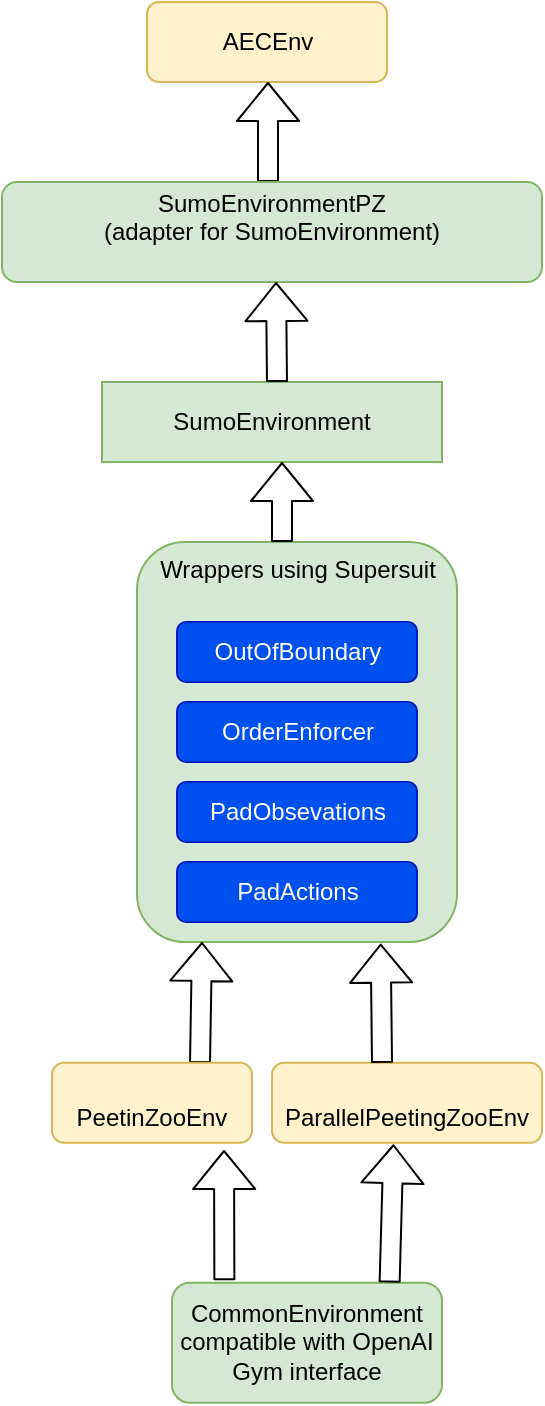 <mxfile version="15.2.7" type="device"><diagram id="AD-4v586XEcLZh2VNcSQ" name="Page-1"><mxGraphModel dx="907" dy="846" grid="1" gridSize="10" guides="1" tooltips="1" connect="1" arrows="1" fold="1" page="1" pageScale="1" pageWidth="850" pageHeight="1100" math="0" shadow="0"><root><mxCell id="0"/><mxCell id="1" parent="0"/><mxCell id="6ixv7txkF32PsoEYiCGz-1" value="AECEnv" style="rounded=1;whiteSpace=wrap;html=1;fillColor=#fff2cc;strokeColor=#d6b656;" parent="1" vertex="1"><mxGeometry x="302.5" y="120" width="120" height="40" as="geometry"/></mxCell><mxCell id="6ixv7txkF32PsoEYiCGz-3" value="" style="shape=flexArrow;endArrow=classic;html=1;" parent="1" edge="1"><mxGeometry width="50" height="50" relative="1" as="geometry"><mxPoint x="363" y="210" as="sourcePoint"/><mxPoint x="363" y="160" as="targetPoint"/></mxGeometry></mxCell><mxCell id="6ixv7txkF32PsoEYiCGz-4" value="SumoEnvironmentPZ&lt;br&gt;(adapter for SumoEnvironment)&lt;br&gt;&lt;br&gt;" style="rounded=1;whiteSpace=wrap;html=1;fillColor=#d5e8d4;strokeColor=#82b366;" parent="1" vertex="1"><mxGeometry x="230" y="210" width="270" height="50" as="geometry"/></mxCell><mxCell id="6ixv7txkF32PsoEYiCGz-5" value="&lt;span&gt;SumoEnvironment&lt;/span&gt;" style="rounded=0;whiteSpace=wrap;html=1;fillColor=#d5e8d4;strokeColor=#82b366;" parent="1" vertex="1"><mxGeometry x="280" y="310" width="170" height="40" as="geometry"/></mxCell><mxCell id="6ixv7txkF32PsoEYiCGz-6" value="Wrappers using Supersuit&lt;br&gt;&lt;br&gt;&lt;br&gt;&lt;br&gt;&lt;br&gt;&lt;br&gt;" style="rounded=1;whiteSpace=wrap;html=1;verticalAlign=top;fillColor=#d5e8d4;strokeColor=#82b366;" parent="1" vertex="1"><mxGeometry x="297.5" y="390" width="160" height="200" as="geometry"/></mxCell><mxCell id="6ixv7txkF32PsoEYiCGz-7" value="" style="shape=flexArrow;endArrow=classic;html=1;" parent="1" edge="1"><mxGeometry width="50" height="50" relative="1" as="geometry"><mxPoint x="370" y="390" as="sourcePoint"/><mxPoint x="370" y="350" as="targetPoint"/></mxGeometry></mxCell><mxCell id="6ixv7txkF32PsoEYiCGz-8" value="OutOfBoundary" style="rounded=1;whiteSpace=wrap;html=1;fillColor=#0050ef;strokeColor=#001DBC;fontColor=#ffffff;" parent="1" vertex="1"><mxGeometry x="317.5" y="430" width="120" height="30" as="geometry"/></mxCell><mxCell id="6ixv7txkF32PsoEYiCGz-11" value="OrderEnforcer" style="rounded=1;whiteSpace=wrap;html=1;fillColor=#0050ef;strokeColor=#001DBC;fontColor=#ffffff;" parent="1" vertex="1"><mxGeometry x="317.5" y="470" width="120" height="30" as="geometry"/></mxCell><mxCell id="6ixv7txkF32PsoEYiCGz-13" value="" style="shape=flexArrow;endArrow=classic;html=1;entryX=0.147;entryY=0.998;entryDx=0;entryDy=0;entryPerimeter=0;" parent="1" edge="1"><mxGeometry width="50" height="50" relative="1" as="geometry"><mxPoint x="329" y="650.4" as="sourcePoint"/><mxPoint x="330.02" y="590.0" as="targetPoint"/></mxGeometry></mxCell><mxCell id="6ixv7txkF32PsoEYiCGz-14" value="&lt;br&gt;&lt;br&gt;&lt;br&gt;&lt;br&gt;&lt;br&gt;PeetinZooEnv&lt;br&gt;&lt;br&gt;&lt;br&gt;&lt;br&gt;&lt;br&gt;" style="rounded=1;whiteSpace=wrap;html=1;fillColor=#fff2cc;strokeColor=#d6b656;" parent="1" vertex="1"><mxGeometry x="255" y="650.4" width="100" height="40" as="geometry"/></mxCell><mxCell id="6ixv7txkF32PsoEYiCGz-15" value="&lt;br&gt;&lt;br&gt;&lt;br&gt;ParallelPeetingZooEnv&lt;br&gt;&lt;br&gt;&lt;br&gt;" style="rounded=1;whiteSpace=wrap;html=1;fillColor=#fff2cc;strokeColor=#d6b656;" parent="1" vertex="1"><mxGeometry x="365" y="650.4" width="135" height="40" as="geometry"/></mxCell><mxCell id="6ixv7txkF32PsoEYiCGz-16" value="" style="shape=flexArrow;endArrow=classic;html=1;entryX=0.824;entryY=1.002;entryDx=0;entryDy=0;entryPerimeter=0;" parent="1" edge="1"><mxGeometry width="50" height="50" relative="1" as="geometry"><mxPoint x="420" y="650.4" as="sourcePoint"/><mxPoint x="419.34" y="590.8" as="targetPoint"/></mxGeometry></mxCell><mxCell id="6ixv7txkF32PsoEYiCGz-22" value="PadObsevations" style="rounded=1;whiteSpace=wrap;html=1;fillColor=#0050ef;strokeColor=#001DBC;fontColor=#ffffff;" parent="1" vertex="1"><mxGeometry x="317.5" y="510" width="120" height="30" as="geometry"/></mxCell><mxCell id="6ixv7txkF32PsoEYiCGz-23" value="PadActions" style="rounded=1;whiteSpace=wrap;html=1;fillColor=#0050ef;strokeColor=#001DBC;fontColor=#ffffff;" parent="1" vertex="1"><mxGeometry x="317.5" y="550" width="120" height="30" as="geometry"/></mxCell><mxCell id="9_qtAY62xFxTvNkhyytD-1" value="CommonEnvironment&lt;br&gt;compatible with OpenAI Gym interface" style="rounded=1;whiteSpace=wrap;html=1;fillColor=#d5e8d4;strokeColor=#82b366;" vertex="1" parent="1"><mxGeometry x="315" y="760.4" width="135" height="60" as="geometry"/></mxCell><mxCell id="9_qtAY62xFxTvNkhyytD-3" value="" style="shape=flexArrow;endArrow=classic;html=1;exitX=0.806;exitY=-0.003;exitDx=0;exitDy=0;exitPerimeter=0;entryX=0.45;entryY=1.018;entryDx=0;entryDy=0;entryPerimeter=0;" edge="1" parent="1" source="9_qtAY62xFxTvNkhyytD-1" target="6ixv7txkF32PsoEYiCGz-15"><mxGeometry width="50" height="50" relative="1" as="geometry"><mxPoint x="381" y="760.4" as="sourcePoint"/><mxPoint x="420" y="694" as="targetPoint"/></mxGeometry></mxCell><mxCell id="9_qtAY62xFxTvNkhyytD-4" value="" style="shape=flexArrow;endArrow=classic;html=1;exitX=0.194;exitY=-0.022;exitDx=0;exitDy=0;exitPerimeter=0;" edge="1" parent="1" source="9_qtAY62xFxTvNkhyytD-1"><mxGeometry width="50" height="50" relative="1" as="geometry"><mxPoint x="350" y="760.4" as="sourcePoint"/><mxPoint x="341" y="694" as="targetPoint"/></mxGeometry></mxCell><mxCell id="9_qtAY62xFxTvNkhyytD-7" value="" style="shape=flexArrow;endArrow=classic;html=1;entryX=0.5;entryY=1;entryDx=0;entryDy=0;" edge="1" parent="1"><mxGeometry width="50" height="50" relative="1" as="geometry"><mxPoint x="367.5" y="310" as="sourcePoint"/><mxPoint x="367" y="260" as="targetPoint"/></mxGeometry></mxCell></root></mxGraphModel></diagram></mxfile>